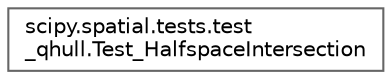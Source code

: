 digraph "Graphical Class Hierarchy"
{
 // LATEX_PDF_SIZE
  bgcolor="transparent";
  edge [fontname=Helvetica,fontsize=10,labelfontname=Helvetica,labelfontsize=10];
  node [fontname=Helvetica,fontsize=10,shape=box,height=0.2,width=0.4];
  rankdir="LR";
  Node0 [id="Node000000",label="scipy.spatial.tests.test\l_qhull.Test_HalfspaceIntersection",height=0.2,width=0.4,color="grey40", fillcolor="white", style="filled",URL="$da/db1/classscipy_1_1spatial_1_1tests_1_1test__qhull_1_1Test__HalfspaceIntersection.html",tooltip=" "];
}
